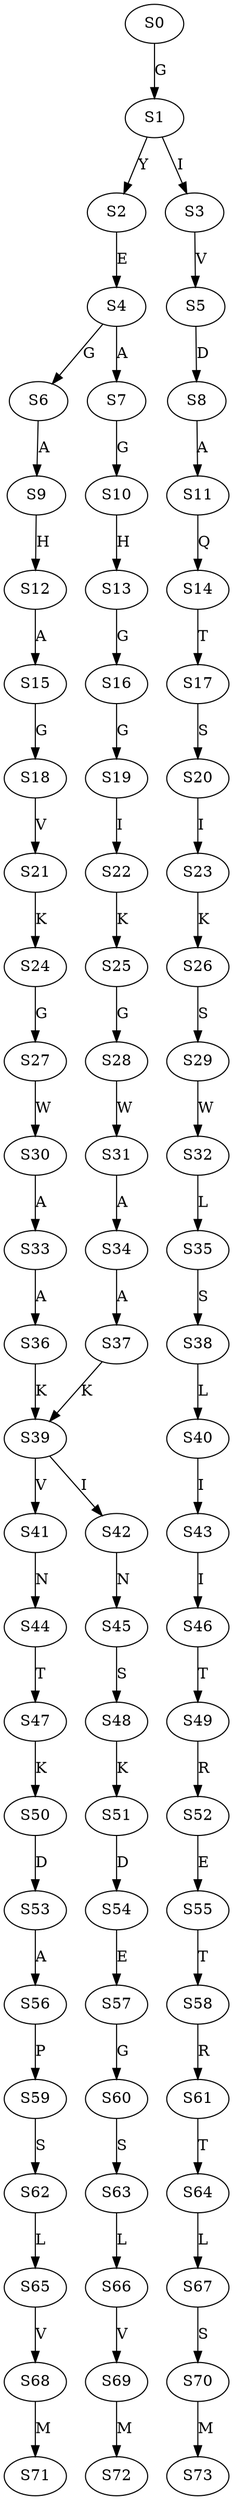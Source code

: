 strict digraph  {
	S0 -> S1 [ label = G ];
	S1 -> S2 [ label = Y ];
	S1 -> S3 [ label = I ];
	S2 -> S4 [ label = E ];
	S3 -> S5 [ label = V ];
	S4 -> S6 [ label = G ];
	S4 -> S7 [ label = A ];
	S5 -> S8 [ label = D ];
	S6 -> S9 [ label = A ];
	S7 -> S10 [ label = G ];
	S8 -> S11 [ label = A ];
	S9 -> S12 [ label = H ];
	S10 -> S13 [ label = H ];
	S11 -> S14 [ label = Q ];
	S12 -> S15 [ label = A ];
	S13 -> S16 [ label = G ];
	S14 -> S17 [ label = T ];
	S15 -> S18 [ label = G ];
	S16 -> S19 [ label = G ];
	S17 -> S20 [ label = S ];
	S18 -> S21 [ label = V ];
	S19 -> S22 [ label = I ];
	S20 -> S23 [ label = I ];
	S21 -> S24 [ label = K ];
	S22 -> S25 [ label = K ];
	S23 -> S26 [ label = K ];
	S24 -> S27 [ label = G ];
	S25 -> S28 [ label = G ];
	S26 -> S29 [ label = S ];
	S27 -> S30 [ label = W ];
	S28 -> S31 [ label = W ];
	S29 -> S32 [ label = W ];
	S30 -> S33 [ label = A ];
	S31 -> S34 [ label = A ];
	S32 -> S35 [ label = L ];
	S33 -> S36 [ label = A ];
	S34 -> S37 [ label = A ];
	S35 -> S38 [ label = S ];
	S36 -> S39 [ label = K ];
	S37 -> S39 [ label = K ];
	S38 -> S40 [ label = L ];
	S39 -> S41 [ label = V ];
	S39 -> S42 [ label = I ];
	S40 -> S43 [ label = I ];
	S41 -> S44 [ label = N ];
	S42 -> S45 [ label = N ];
	S43 -> S46 [ label = I ];
	S44 -> S47 [ label = T ];
	S45 -> S48 [ label = S ];
	S46 -> S49 [ label = T ];
	S47 -> S50 [ label = K ];
	S48 -> S51 [ label = K ];
	S49 -> S52 [ label = R ];
	S50 -> S53 [ label = D ];
	S51 -> S54 [ label = D ];
	S52 -> S55 [ label = E ];
	S53 -> S56 [ label = A ];
	S54 -> S57 [ label = E ];
	S55 -> S58 [ label = T ];
	S56 -> S59 [ label = P ];
	S57 -> S60 [ label = G ];
	S58 -> S61 [ label = R ];
	S59 -> S62 [ label = S ];
	S60 -> S63 [ label = S ];
	S61 -> S64 [ label = T ];
	S62 -> S65 [ label = L ];
	S63 -> S66 [ label = L ];
	S64 -> S67 [ label = L ];
	S65 -> S68 [ label = V ];
	S66 -> S69 [ label = V ];
	S67 -> S70 [ label = S ];
	S68 -> S71 [ label = M ];
	S69 -> S72 [ label = M ];
	S70 -> S73 [ label = M ];
}
